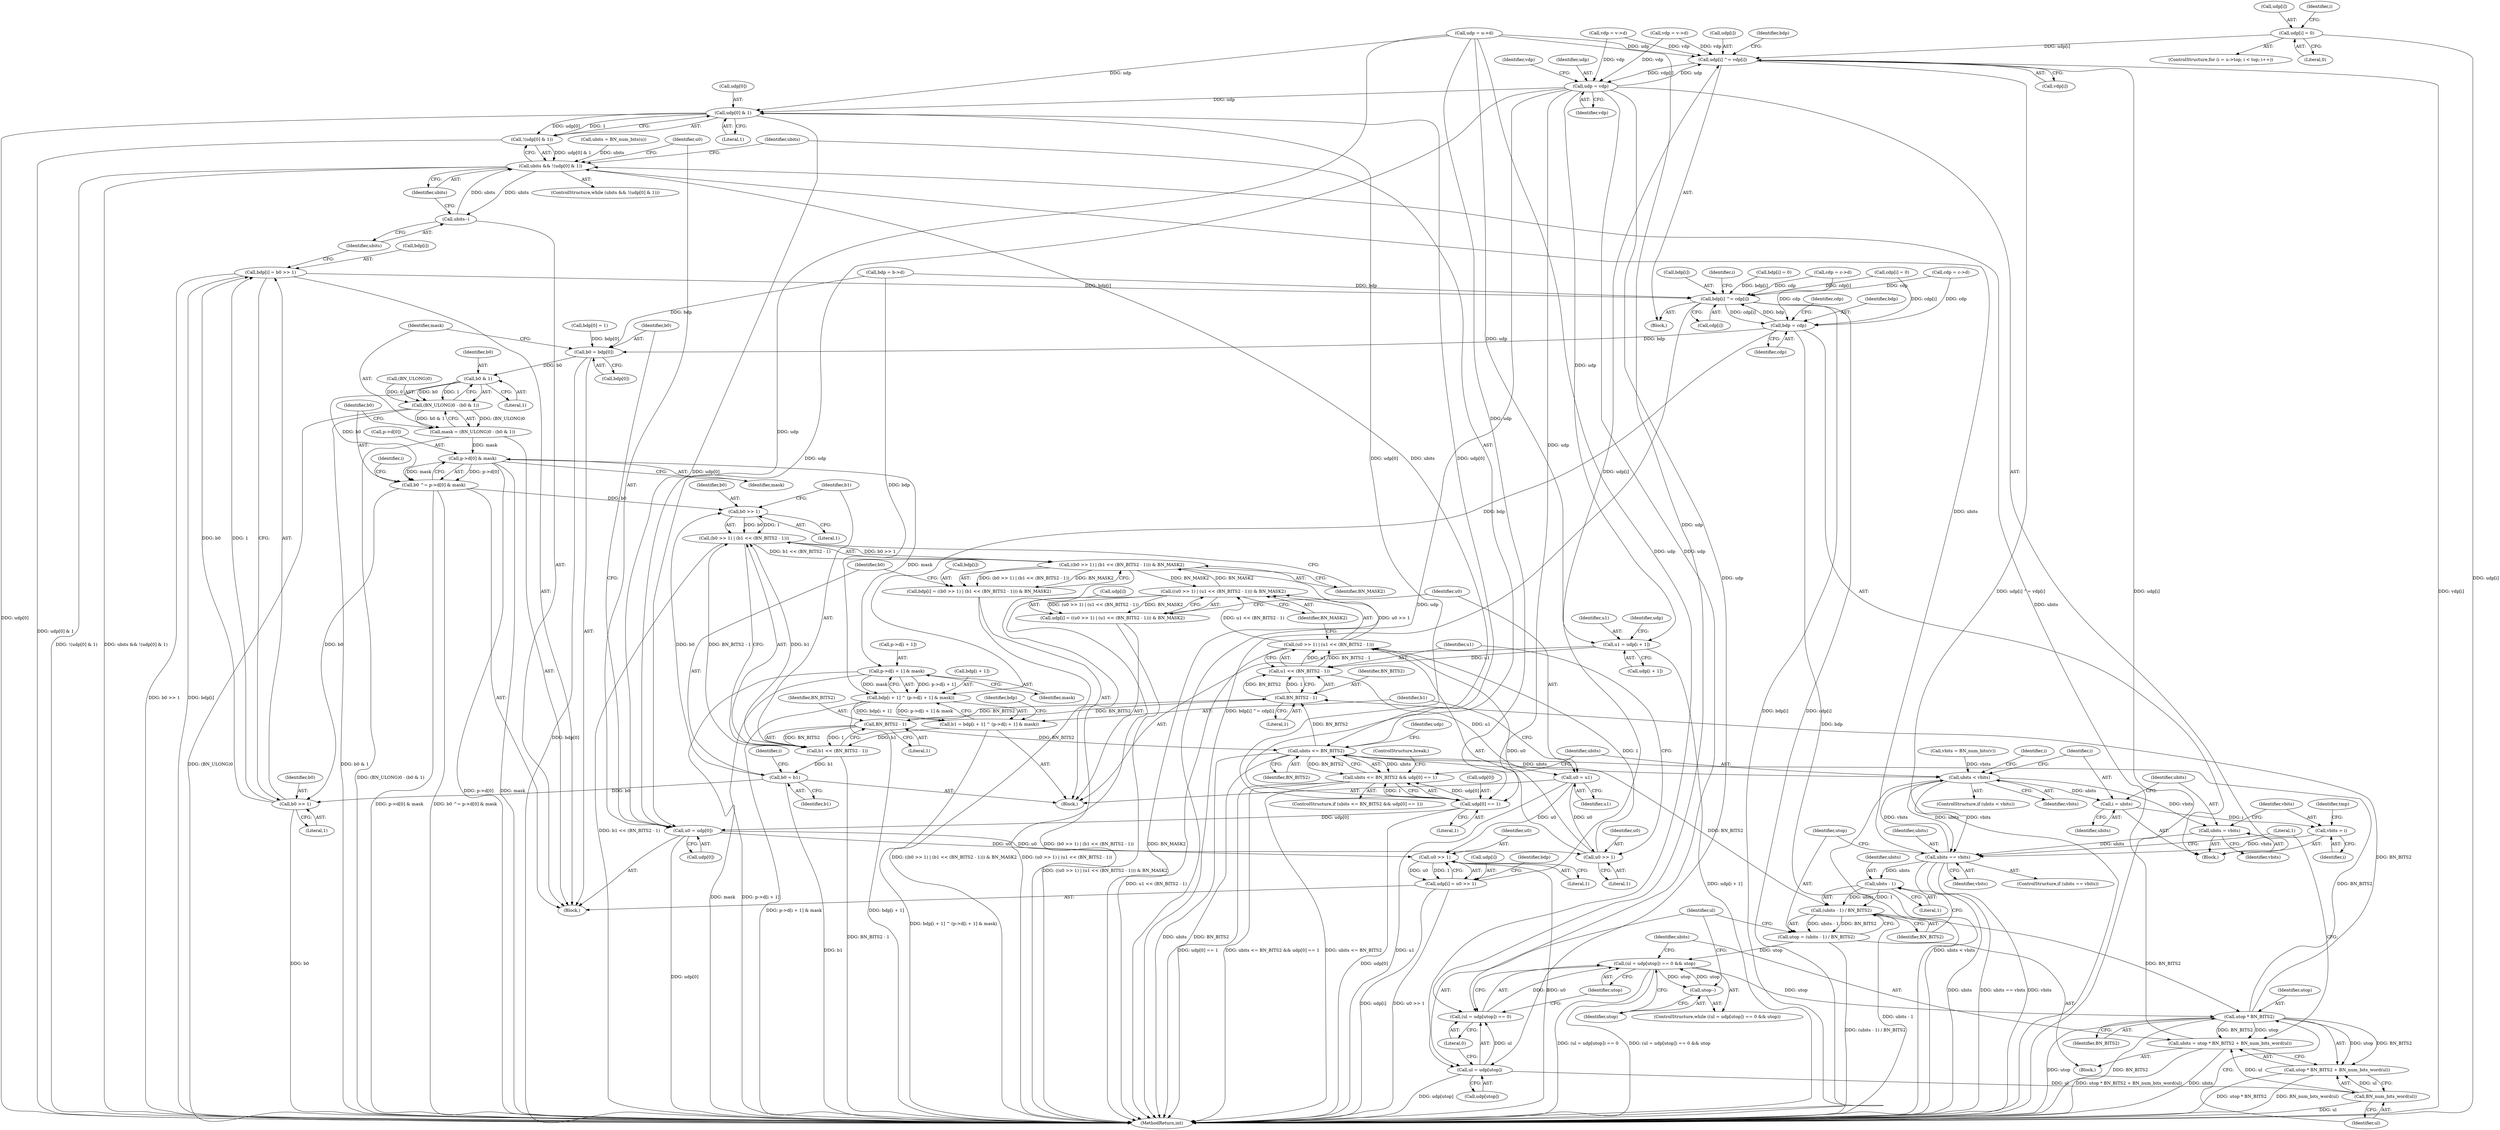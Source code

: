 digraph "1_openssl_4924b37ee01f71ae19c94a8934b80eeb2f677932@pointer" {
"1000229" [label="(Call,udp[i] = 0)"];
"1000506" [label="(Call,udp[i] ^= vdp[i])"];
"1000480" [label="(Call,udp = vdp)"];
"1000310" [label="(Call,udp[0] & 1)"];
"1000309" [label="(Call,!(udp[0] & 1))"];
"1000307" [label="(Call,ubits && !(udp[0] & 1))"];
"1000435" [label="(Call,ubits--)"];
"1000439" [label="(Call,ubits <= BN_BITS2)"];
"1000379" [label="(Call,BN_BITS2 - 1)"];
"1000377" [label="(Call,u1 << (BN_BITS2 - 1))"];
"1000373" [label="(Call,(u0 >> 1) | (u1 << (BN_BITS2 - 1)))"];
"1000372" [label="(Call,((u0 >> 1) | (u1 << (BN_BITS2 - 1))) & BN_MASK2)"];
"1000368" [label="(Call,udp[i] = ((u0 >> 1) | (u1 << (BN_BITS2 - 1))) & BN_MASK2)"];
"1000407" [label="(Call,((b0 >> 1) | (b1 << (BN_BITS2 - 1))) & BN_MASK2)"];
"1000403" [label="(Call,bdp[i] = ((b0 >> 1) | (b1 << (BN_BITS2 - 1))) & BN_MASK2)"];
"1000383" [label="(Call,u0 = u1)"];
"1000374" [label="(Call,u0 >> 1)"];
"1000425" [label="(Call,u0 >> 1)"];
"1000421" [label="(Call,udp[i] = u0 >> 1)"];
"1000414" [label="(Call,BN_BITS2 - 1)"];
"1000412" [label="(Call,b1 << (BN_BITS2 - 1))"];
"1000408" [label="(Call,(b0 >> 1) | (b1 << (BN_BITS2 - 1)))"];
"1000418" [label="(Call,b0 = b1)"];
"1000409" [label="(Call,b0 >> 1)"];
"1000432" [label="(Call,b0 >> 1)"];
"1000428" [label="(Call,bdp[i] = b0 >> 1)"];
"1000513" [label="(Call,bdp[i] ^= cdp[i])"];
"1000488" [label="(Call,bdp = cdp)"];
"1000326" [label="(Call,b0 = bdp[0])"];
"1000337" [label="(Call,b0 & 1)"];
"1000333" [label="(Call,(BN_ULONG)0 - (b0 & 1))"];
"1000331" [label="(Call,mask = (BN_ULONG)0 - (b0 & 1))"];
"1000342" [label="(Call,p->d[0] & mask)"];
"1000340" [label="(Call,b0 ^= p->d[0] & mask)"];
"1000394" [label="(Call,p->d[i + 1] & mask)"];
"1000388" [label="(Call,bdp[i + 1] ^ (p->d[i + 1] & mask))"];
"1000386" [label="(Call,b1 = bdp[i + 1] ^ (p->d[i + 1] & mask))"];
"1000438" [label="(Call,ubits <= BN_BITS2 && udp[0] == 1)"];
"1000449" [label="(Call,ubits < vbits)"];
"1000453" [label="(Call,i = ubits)"];
"1000459" [label="(Call,vbits = i)"];
"1000521" [label="(Call,ubits == vbits)"];
"1000530" [label="(Call,ubits - 1)"];
"1000529" [label="(Call,(ubits - 1) / BN_BITS2)"];
"1000527" [label="(Call,utop = (ubits - 1) / BN_BITS2)"];
"1000535" [label="(Call,(ul = udp[utop]) == 0 && utop)"];
"1000544" [label="(Call,utop--)"];
"1000549" [label="(Call,utop * BN_BITS2)"];
"1000546" [label="(Call,ubits = utop * BN_BITS2 + BN_num_bits_word(ul))"];
"1000548" [label="(Call,utop * BN_BITS2 + BN_num_bits_word(ul))"];
"1000456" [label="(Call,ubits = vbits)"];
"1000321" [label="(Call,u0 = udp[0])"];
"1000442" [label="(Call,udp[0] == 1)"];
"1000361" [label="(Call,u1 = udp[i + 1])"];
"1000536" [label="(Call,(ul = udp[utop]) == 0)"];
"1000537" [label="(Call,ul = udp[utop])"];
"1000552" [label="(Call,BN_num_bits_word(ul))"];
"1000274" [label="(Call,cdp = c->d)"];
"1000461" [label="(Identifier,i)"];
"1000422" [label="(Call,udp[i])"];
"1000191" [label="(Call,ubits = BN_num_bits(u))"];
"1000546" [label="(Call,ubits = utop * BN_BITS2 + BN_num_bits_word(ul))"];
"1000655" [label="(MethodReturn,int)"];
"1000378" [label="(Identifier,u1)"];
"1000384" [label="(Identifier,u0)"];
"1000538" [label="(Identifier,ul)"];
"1000484" [label="(Identifier,vdp)"];
"1000482" [label="(Identifier,vdp)"];
"1000448" [label="(ControlStructure,if (ubits < vbits))"];
"1000213" [label="(Call,udp = u->d)"];
"1000498" [label="(Identifier,i)"];
"1000360" [label="(Block,)"];
"1000490" [label="(Identifier,cdp)"];
"1000394" [label="(Call,p->d[i + 1] & mask)"];
"1000542" [label="(Literal,0)"];
"1000435" [label="(Call,ubits--)"];
"1000229" [label="(Call,udp[i] = 0)"];
"1000437" [label="(ControlStructure,if (ubits <= BN_BITS2 && udp[0] == 1))"];
"1000529" [label="(Call,(ubits - 1) / BN_BITS2)"];
"1000377" [label="(Call,u1 << (BN_BITS2 - 1))"];
"1000514" [label="(Call,bdp[i])"];
"1000407" [label="(Call,((b0 >> 1) | (b1 << (BN_BITS2 - 1))) & BN_MASK2)"];
"1000550" [label="(Identifier,utop)"];
"1000439" [label="(Call,ubits <= BN_BITS2)"];
"1000196" [label="(Call,vbits = BN_num_bits(v))"];
"1000304" [label="(Literal,1)"];
"1000527" [label="(Call,utop = (ubits - 1) / BN_BITS2)"];
"1000440" [label="(Identifier,ubits)"];
"1000504" [label="(Identifier,i)"];
"1000230" [label="(Call,udp[i])"];
"1000419" [label="(Identifier,b0)"];
"1000410" [label="(Identifier,b0)"];
"1000426" [label="(Identifier,u0)"];
"1000537" [label="(Call,ul = udp[utop])"];
"1000369" [label="(Call,udp[i])"];
"1000327" [label="(Identifier,b0)"];
"1000463" [label="(Identifier,tmp)"];
"1000534" [label="(ControlStructure,while ((ul = udp[utop]) == 0 && utop))"];
"1000438" [label="(Call,ubits <= BN_BITS2 && udp[0] == 1)"];
"1000436" [label="(Identifier,ubits)"];
"1000380" [label="(Identifier,BN_BITS2)"];
"1000549" [label="(Call,utop * BN_BITS2)"];
"1000228" [label="(Identifier,i)"];
"1000434" [label="(Literal,1)"];
"1000306" [label="(ControlStructure,while (ubits && !(udp[0] & 1)))"];
"1000449" [label="(Call,ubits < vbits)"];
"1000361" [label="(Call,u1 = udp[i + 1])"];
"1000515" [label="(Identifier,bdp)"];
"1000522" [label="(Identifier,ubits)"];
"1000531" [label="(Identifier,ubits)"];
"1000374" [label="(Call,u0 >> 1)"];
"1000382" [label="(Identifier,BN_MASK2)"];
"1000454" [label="(Identifier,i)"];
"1000430" [label="(Identifier,bdp)"];
"1000340" [label="(Call,b0 ^= p->d[0] & mask)"];
"1000373" [label="(Call,(u0 >> 1) | (u1 << (BN_BITS2 - 1)))"];
"1000288" [label="(Call,cdp[i] = 0)"];
"1000261" [label="(Call,bdp[i] = 0)"];
"1000528" [label="(Identifier,utop)"];
"1000532" [label="(Literal,1)"];
"1000376" [label="(Literal,1)"];
"1000328" [label="(Call,bdp[0])"];
"1000339" [label="(Literal,1)"];
"1000536" [label="(Call,(ul = udp[utop]) == 0)"];
"1000309" [label="(Call,!(udp[0] & 1))"];
"1000418" [label="(Call,b0 = b1)"];
"1000535" [label="(Call,(ul = udp[utop]) == 0 && utop)"];
"1000456" [label="(Call,ubits = vbits)"];
"1000412" [label="(Call,b1 << (BN_BITS2 - 1))"];
"1000530" [label="(Call,ubits - 1)"];
"1000417" [label="(Identifier,BN_MASK2)"];
"1000363" [label="(Call,udp[i + 1])"];
"1000510" [label="(Call,vdp[i])"];
"1000523" [label="(Identifier,vbits)"];
"1000323" [label="(Call,udp[0])"];
"1000427" [label="(Literal,1)"];
"1000432" [label="(Call,b0 >> 1)"];
"1000307" [label="(Call,ubits && !(udp[0] & 1))"];
"1000381" [label="(Literal,1)"];
"1000385" [label="(Identifier,u1)"];
"1000359" [label="(Identifier,i)"];
"1000411" [label="(Literal,1)"];
"1000233" [label="(Literal,0)"];
"1000343" [label="(Call,p->d[0])"];
"1000375" [label="(Identifier,u0)"];
"1000452" [label="(Block,)"];
"1000488" [label="(Call,bdp = cdp)"];
"1000551" [label="(Identifier,BN_BITS2)"];
"1000362" [label="(Identifier,u1)"];
"1000332" [label="(Identifier,mask)"];
"1000421" [label="(Call,udp[i] = u0 >> 1)"];
"1000298" [label="(Call,vdp = v->d)"];
"1000483" [label="(Call,vdp = v->d)"];
"1000333" [label="(Call,(BN_ULONG)0 - (b0 & 1))"];
"1000342" [label="(Call,p->d[0] & mask)"];
"1000387" [label="(Identifier,b1)"];
"1000451" [label="(Identifier,vbits)"];
"1000507" [label="(Call,udp[i])"];
"1000403" [label="(Call,bdp[i] = ((b0 >> 1) | (b1 << (BN_BITS2 - 1))) & BN_MASK2)"];
"1000520" [label="(ControlStructure,if (ubits == vbits))"];
"1000457" [label="(Identifier,ubits)"];
"1000492" [label="(Identifier,cdp)"];
"1000370" [label="(Identifier,udp)"];
"1000311" [label="(Call,udp[0])"];
"1000481" [label="(Identifier,udp)"];
"1000413" [label="(Identifier,b1)"];
"1000315" [label="(Block,)"];
"1000395" [label="(Call,p->d[i + 1])"];
"1000247" [label="(Call,bdp[0] = 1)"];
"1000450" [label="(Identifier,ubits)"];
"1000480" [label="(Call,udp = vdp)"];
"1000458" [label="(Identifier,vbits)"];
"1000553" [label="(Identifier,ul)"];
"1000314" [label="(Literal,1)"];
"1000545" [label="(Identifier,utop)"];
"1000338" [label="(Identifier,b0)"];
"1000348" [label="(Identifier,mask)"];
"1000322" [label="(Identifier,u0)"];
"1000443" [label="(Call,udp[0])"];
"1000547" [label="(Identifier,ubits)"];
"1000310" [label="(Call,udp[0] & 1)"];
"1000429" [label="(Call,bdp[i])"];
"1000218" [label="(ControlStructure,for (i = u->top; i < top; i++))"];
"1000453" [label="(Call,i = ubits)"];
"1000409" [label="(Call,b0 >> 1)"];
"1000446" [label="(Literal,1)"];
"1000513" [label="(Call,bdp[i] ^= cdp[i])"];
"1000351" [label="(Identifier,i)"];
"1000460" [label="(Identifier,vbits)"];
"1000524" [label="(Block,)"];
"1000388" [label="(Call,bdp[i + 1] ^ (p->d[i + 1] & mask))"];
"1000543" [label="(Identifier,utop)"];
"1000459" [label="(Call,vbits = i)"];
"1000491" [label="(Call,cdp = c->d)"];
"1000539" [label="(Call,udp[utop])"];
"1000326" [label="(Call,b0 = bdp[0])"];
"1000331" [label="(Call,mask = (BN_ULONG)0 - (b0 & 1))"];
"1000386" [label="(Call,b1 = bdp[i + 1] ^ (p->d[i + 1] & mask))"];
"1000433" [label="(Identifier,b0)"];
"1000415" [label="(Identifier,BN_BITS2)"];
"1000425" [label="(Call,u0 >> 1)"];
"1000552" [label="(Call,BN_num_bits_word(ul))"];
"1000416" [label="(Literal,1)"];
"1000447" [label="(ControlStructure,break;)"];
"1000517" [label="(Call,cdp[i])"];
"1000506" [label="(Call,udp[i] ^= vdp[i])"];
"1000402" [label="(Identifier,mask)"];
"1000334" [label="(Call,(BN_ULONG)0)"];
"1000444" [label="(Identifier,udp)"];
"1000383" [label="(Call,u0 = u1)"];
"1000242" [label="(Call,bdp = b->d)"];
"1000489" [label="(Identifier,bdp)"];
"1000389" [label="(Call,bdp[i + 1])"];
"1000372" [label="(Call,((u0 >> 1) | (u1 << (BN_BITS2 - 1))) & BN_MASK2)"];
"1000404" [label="(Call,bdp[i])"];
"1000533" [label="(Identifier,BN_BITS2)"];
"1000341" [label="(Identifier,b0)"];
"1000428" [label="(Call,bdp[i] = b0 >> 1)"];
"1000544" [label="(Call,utop--)"];
"1000308" [label="(Identifier,ubits)"];
"1000408" [label="(Call,(b0 >> 1) | (b1 << (BN_BITS2 - 1)))"];
"1000442" [label="(Call,udp[0] == 1)"];
"1000337" [label="(Call,b0 & 1)"];
"1000548" [label="(Call,utop * BN_BITS2 + BN_num_bits_word(ul))"];
"1000379" [label="(Call,BN_BITS2 - 1)"];
"1000414" [label="(Call,BN_BITS2 - 1)"];
"1000321" [label="(Call,u0 = udp[0])"];
"1000505" [label="(Block,)"];
"1000521" [label="(Call,ubits == vbits)"];
"1000420" [label="(Identifier,b1)"];
"1000441" [label="(Identifier,BN_BITS2)"];
"1000368" [label="(Call,udp[i] = ((u0 >> 1) | (u1 << (BN_BITS2 - 1))) & BN_MASK2)"];
"1000455" [label="(Identifier,ubits)"];
"1000405" [label="(Identifier,bdp)"];
"1000229" -> "1000218"  [label="AST: "];
"1000229" -> "1000233"  [label="CFG: "];
"1000230" -> "1000229"  [label="AST: "];
"1000233" -> "1000229"  [label="AST: "];
"1000228" -> "1000229"  [label="CFG: "];
"1000229" -> "1000655"  [label="DDG: udp[i]"];
"1000229" -> "1000506"  [label="DDG: udp[i]"];
"1000506" -> "1000505"  [label="AST: "];
"1000506" -> "1000510"  [label="CFG: "];
"1000507" -> "1000506"  [label="AST: "];
"1000510" -> "1000506"  [label="AST: "];
"1000515" -> "1000506"  [label="CFG: "];
"1000506" -> "1000655"  [label="DDG: udp[i] ^= vdp[i]"];
"1000506" -> "1000655"  [label="DDG: udp[i]"];
"1000506" -> "1000655"  [label="DDG: vdp[i]"];
"1000506" -> "1000480"  [label="DDG: vdp[i]"];
"1000213" -> "1000506"  [label="DDG: udp"];
"1000421" -> "1000506"  [label="DDG: udp[i]"];
"1000480" -> "1000506"  [label="DDG: udp"];
"1000298" -> "1000506"  [label="DDG: vdp"];
"1000483" -> "1000506"  [label="DDG: vdp"];
"1000480" -> "1000452"  [label="AST: "];
"1000480" -> "1000482"  [label="CFG: "];
"1000481" -> "1000480"  [label="AST: "];
"1000482" -> "1000480"  [label="AST: "];
"1000484" -> "1000480"  [label="CFG: "];
"1000480" -> "1000655"  [label="DDG: udp"];
"1000480" -> "1000310"  [label="DDG: udp"];
"1000480" -> "1000321"  [label="DDG: udp"];
"1000480" -> "1000361"  [label="DDG: udp"];
"1000480" -> "1000442"  [label="DDG: udp"];
"1000298" -> "1000480"  [label="DDG: vdp"];
"1000483" -> "1000480"  [label="DDG: vdp"];
"1000480" -> "1000536"  [label="DDG: udp"];
"1000480" -> "1000537"  [label="DDG: udp"];
"1000310" -> "1000309"  [label="AST: "];
"1000310" -> "1000314"  [label="CFG: "];
"1000311" -> "1000310"  [label="AST: "];
"1000314" -> "1000310"  [label="AST: "];
"1000309" -> "1000310"  [label="CFG: "];
"1000310" -> "1000655"  [label="DDG: udp[0]"];
"1000310" -> "1000309"  [label="DDG: udp[0]"];
"1000310" -> "1000309"  [label="DDG: 1"];
"1000442" -> "1000310"  [label="DDG: udp[0]"];
"1000213" -> "1000310"  [label="DDG: udp"];
"1000310" -> "1000321"  [label="DDG: udp[0]"];
"1000310" -> "1000442"  [label="DDG: udp[0]"];
"1000309" -> "1000307"  [label="AST: "];
"1000307" -> "1000309"  [label="CFG: "];
"1000309" -> "1000655"  [label="DDG: udp[0] & 1"];
"1000309" -> "1000307"  [label="DDG: udp[0] & 1"];
"1000307" -> "1000306"  [label="AST: "];
"1000307" -> "1000308"  [label="CFG: "];
"1000308" -> "1000307"  [label="AST: "];
"1000322" -> "1000307"  [label="CFG: "];
"1000440" -> "1000307"  [label="CFG: "];
"1000307" -> "1000655"  [label="DDG: !(udp[0] & 1)"];
"1000307" -> "1000655"  [label="DDG: ubits && !(udp[0] & 1)"];
"1000435" -> "1000307"  [label="DDG: ubits"];
"1000521" -> "1000307"  [label="DDG: ubits"];
"1000546" -> "1000307"  [label="DDG: ubits"];
"1000191" -> "1000307"  [label="DDG: ubits"];
"1000307" -> "1000435"  [label="DDG: ubits"];
"1000307" -> "1000439"  [label="DDG: ubits"];
"1000435" -> "1000315"  [label="AST: "];
"1000435" -> "1000436"  [label="CFG: "];
"1000436" -> "1000435"  [label="AST: "];
"1000308" -> "1000435"  [label="CFG: "];
"1000439" -> "1000438"  [label="AST: "];
"1000439" -> "1000441"  [label="CFG: "];
"1000440" -> "1000439"  [label="AST: "];
"1000441" -> "1000439"  [label="AST: "];
"1000444" -> "1000439"  [label="CFG: "];
"1000438" -> "1000439"  [label="CFG: "];
"1000439" -> "1000655"  [label="DDG: ubits"];
"1000439" -> "1000655"  [label="DDG: BN_BITS2"];
"1000439" -> "1000379"  [label="DDG: BN_BITS2"];
"1000439" -> "1000438"  [label="DDG: ubits"];
"1000439" -> "1000438"  [label="DDG: BN_BITS2"];
"1000549" -> "1000439"  [label="DDG: BN_BITS2"];
"1000414" -> "1000439"  [label="DDG: BN_BITS2"];
"1000439" -> "1000449"  [label="DDG: ubits"];
"1000439" -> "1000529"  [label="DDG: BN_BITS2"];
"1000379" -> "1000377"  [label="AST: "];
"1000379" -> "1000381"  [label="CFG: "];
"1000380" -> "1000379"  [label="AST: "];
"1000381" -> "1000379"  [label="AST: "];
"1000377" -> "1000379"  [label="CFG: "];
"1000379" -> "1000377"  [label="DDG: BN_BITS2"];
"1000379" -> "1000377"  [label="DDG: 1"];
"1000549" -> "1000379"  [label="DDG: BN_BITS2"];
"1000414" -> "1000379"  [label="DDG: BN_BITS2"];
"1000379" -> "1000414"  [label="DDG: BN_BITS2"];
"1000377" -> "1000373"  [label="AST: "];
"1000378" -> "1000377"  [label="AST: "];
"1000373" -> "1000377"  [label="CFG: "];
"1000377" -> "1000373"  [label="DDG: u1"];
"1000377" -> "1000373"  [label="DDG: BN_BITS2 - 1"];
"1000361" -> "1000377"  [label="DDG: u1"];
"1000377" -> "1000383"  [label="DDG: u1"];
"1000373" -> "1000372"  [label="AST: "];
"1000374" -> "1000373"  [label="AST: "];
"1000382" -> "1000373"  [label="CFG: "];
"1000373" -> "1000655"  [label="DDG: u1 << (BN_BITS2 - 1)"];
"1000373" -> "1000372"  [label="DDG: u0 >> 1"];
"1000373" -> "1000372"  [label="DDG: u1 << (BN_BITS2 - 1)"];
"1000374" -> "1000373"  [label="DDG: u0"];
"1000374" -> "1000373"  [label="DDG: 1"];
"1000372" -> "1000368"  [label="AST: "];
"1000372" -> "1000382"  [label="CFG: "];
"1000382" -> "1000372"  [label="AST: "];
"1000368" -> "1000372"  [label="CFG: "];
"1000372" -> "1000655"  [label="DDG: (u0 >> 1) | (u1 << (BN_BITS2 - 1))"];
"1000372" -> "1000368"  [label="DDG: (u0 >> 1) | (u1 << (BN_BITS2 - 1))"];
"1000372" -> "1000368"  [label="DDG: BN_MASK2"];
"1000407" -> "1000372"  [label="DDG: BN_MASK2"];
"1000372" -> "1000407"  [label="DDG: BN_MASK2"];
"1000368" -> "1000360"  [label="AST: "];
"1000369" -> "1000368"  [label="AST: "];
"1000384" -> "1000368"  [label="CFG: "];
"1000368" -> "1000655"  [label="DDG: ((u0 >> 1) | (u1 << (BN_BITS2 - 1))) & BN_MASK2"];
"1000407" -> "1000403"  [label="AST: "];
"1000407" -> "1000417"  [label="CFG: "];
"1000408" -> "1000407"  [label="AST: "];
"1000417" -> "1000407"  [label="AST: "];
"1000403" -> "1000407"  [label="CFG: "];
"1000407" -> "1000655"  [label="DDG: (b0 >> 1) | (b1 << (BN_BITS2 - 1))"];
"1000407" -> "1000655"  [label="DDG: BN_MASK2"];
"1000407" -> "1000403"  [label="DDG: (b0 >> 1) | (b1 << (BN_BITS2 - 1))"];
"1000407" -> "1000403"  [label="DDG: BN_MASK2"];
"1000408" -> "1000407"  [label="DDG: b0 >> 1"];
"1000408" -> "1000407"  [label="DDG: b1 << (BN_BITS2 - 1)"];
"1000403" -> "1000360"  [label="AST: "];
"1000404" -> "1000403"  [label="AST: "];
"1000419" -> "1000403"  [label="CFG: "];
"1000403" -> "1000655"  [label="DDG: ((b0 >> 1) | (b1 << (BN_BITS2 - 1))) & BN_MASK2"];
"1000383" -> "1000360"  [label="AST: "];
"1000383" -> "1000385"  [label="CFG: "];
"1000384" -> "1000383"  [label="AST: "];
"1000385" -> "1000383"  [label="AST: "];
"1000387" -> "1000383"  [label="CFG: "];
"1000383" -> "1000655"  [label="DDG: u1"];
"1000383" -> "1000374"  [label="DDG: u0"];
"1000383" -> "1000425"  [label="DDG: u0"];
"1000374" -> "1000376"  [label="CFG: "];
"1000375" -> "1000374"  [label="AST: "];
"1000376" -> "1000374"  [label="AST: "];
"1000378" -> "1000374"  [label="CFG: "];
"1000321" -> "1000374"  [label="DDG: u0"];
"1000425" -> "1000421"  [label="AST: "];
"1000425" -> "1000427"  [label="CFG: "];
"1000426" -> "1000425"  [label="AST: "];
"1000427" -> "1000425"  [label="AST: "];
"1000421" -> "1000425"  [label="CFG: "];
"1000425" -> "1000655"  [label="DDG: u0"];
"1000425" -> "1000421"  [label="DDG: u0"];
"1000425" -> "1000421"  [label="DDG: 1"];
"1000321" -> "1000425"  [label="DDG: u0"];
"1000421" -> "1000315"  [label="AST: "];
"1000422" -> "1000421"  [label="AST: "];
"1000430" -> "1000421"  [label="CFG: "];
"1000421" -> "1000655"  [label="DDG: udp[i]"];
"1000421" -> "1000655"  [label="DDG: u0 >> 1"];
"1000414" -> "1000412"  [label="AST: "];
"1000414" -> "1000416"  [label="CFG: "];
"1000415" -> "1000414"  [label="AST: "];
"1000416" -> "1000414"  [label="AST: "];
"1000412" -> "1000414"  [label="CFG: "];
"1000414" -> "1000412"  [label="DDG: BN_BITS2"];
"1000414" -> "1000412"  [label="DDG: 1"];
"1000412" -> "1000408"  [label="AST: "];
"1000413" -> "1000412"  [label="AST: "];
"1000408" -> "1000412"  [label="CFG: "];
"1000412" -> "1000655"  [label="DDG: BN_BITS2 - 1"];
"1000412" -> "1000408"  [label="DDG: b1"];
"1000412" -> "1000408"  [label="DDG: BN_BITS2 - 1"];
"1000386" -> "1000412"  [label="DDG: b1"];
"1000412" -> "1000418"  [label="DDG: b1"];
"1000409" -> "1000408"  [label="AST: "];
"1000417" -> "1000408"  [label="CFG: "];
"1000408" -> "1000655"  [label="DDG: b1 << (BN_BITS2 - 1)"];
"1000409" -> "1000408"  [label="DDG: b0"];
"1000409" -> "1000408"  [label="DDG: 1"];
"1000418" -> "1000360"  [label="AST: "];
"1000418" -> "1000420"  [label="CFG: "];
"1000419" -> "1000418"  [label="AST: "];
"1000420" -> "1000418"  [label="AST: "];
"1000359" -> "1000418"  [label="CFG: "];
"1000418" -> "1000655"  [label="DDG: b1"];
"1000418" -> "1000409"  [label="DDG: b0"];
"1000418" -> "1000432"  [label="DDG: b0"];
"1000409" -> "1000411"  [label="CFG: "];
"1000410" -> "1000409"  [label="AST: "];
"1000411" -> "1000409"  [label="AST: "];
"1000413" -> "1000409"  [label="CFG: "];
"1000340" -> "1000409"  [label="DDG: b0"];
"1000432" -> "1000428"  [label="AST: "];
"1000432" -> "1000434"  [label="CFG: "];
"1000433" -> "1000432"  [label="AST: "];
"1000434" -> "1000432"  [label="AST: "];
"1000428" -> "1000432"  [label="CFG: "];
"1000432" -> "1000655"  [label="DDG: b0"];
"1000432" -> "1000428"  [label="DDG: b0"];
"1000432" -> "1000428"  [label="DDG: 1"];
"1000340" -> "1000432"  [label="DDG: b0"];
"1000428" -> "1000315"  [label="AST: "];
"1000429" -> "1000428"  [label="AST: "];
"1000436" -> "1000428"  [label="CFG: "];
"1000428" -> "1000655"  [label="DDG: b0 >> 1"];
"1000428" -> "1000655"  [label="DDG: bdp[i]"];
"1000428" -> "1000513"  [label="DDG: bdp[i]"];
"1000513" -> "1000505"  [label="AST: "];
"1000513" -> "1000517"  [label="CFG: "];
"1000514" -> "1000513"  [label="AST: "];
"1000517" -> "1000513"  [label="AST: "];
"1000504" -> "1000513"  [label="CFG: "];
"1000513" -> "1000655"  [label="DDG: bdp[i] ^= cdp[i]"];
"1000513" -> "1000655"  [label="DDG: bdp[i]"];
"1000513" -> "1000655"  [label="DDG: cdp[i]"];
"1000513" -> "1000488"  [label="DDG: cdp[i]"];
"1000488" -> "1000513"  [label="DDG: bdp"];
"1000261" -> "1000513"  [label="DDG: bdp[i]"];
"1000242" -> "1000513"  [label="DDG: bdp"];
"1000274" -> "1000513"  [label="DDG: cdp"];
"1000288" -> "1000513"  [label="DDG: cdp[i]"];
"1000491" -> "1000513"  [label="DDG: cdp"];
"1000488" -> "1000452"  [label="AST: "];
"1000488" -> "1000490"  [label="CFG: "];
"1000489" -> "1000488"  [label="AST: "];
"1000490" -> "1000488"  [label="AST: "];
"1000492" -> "1000488"  [label="CFG: "];
"1000488" -> "1000655"  [label="DDG: bdp"];
"1000488" -> "1000326"  [label="DDG: bdp"];
"1000488" -> "1000388"  [label="DDG: bdp"];
"1000274" -> "1000488"  [label="DDG: cdp"];
"1000288" -> "1000488"  [label="DDG: cdp[i]"];
"1000491" -> "1000488"  [label="DDG: cdp"];
"1000326" -> "1000315"  [label="AST: "];
"1000326" -> "1000328"  [label="CFG: "];
"1000327" -> "1000326"  [label="AST: "];
"1000328" -> "1000326"  [label="AST: "];
"1000332" -> "1000326"  [label="CFG: "];
"1000326" -> "1000655"  [label="DDG: bdp[0]"];
"1000247" -> "1000326"  [label="DDG: bdp[0]"];
"1000242" -> "1000326"  [label="DDG: bdp"];
"1000326" -> "1000337"  [label="DDG: b0"];
"1000337" -> "1000333"  [label="AST: "];
"1000337" -> "1000339"  [label="CFG: "];
"1000338" -> "1000337"  [label="AST: "];
"1000339" -> "1000337"  [label="AST: "];
"1000333" -> "1000337"  [label="CFG: "];
"1000337" -> "1000333"  [label="DDG: b0"];
"1000337" -> "1000333"  [label="DDG: 1"];
"1000337" -> "1000340"  [label="DDG: b0"];
"1000333" -> "1000331"  [label="AST: "];
"1000334" -> "1000333"  [label="AST: "];
"1000331" -> "1000333"  [label="CFG: "];
"1000333" -> "1000655"  [label="DDG: (BN_ULONG)0"];
"1000333" -> "1000655"  [label="DDG: b0 & 1"];
"1000333" -> "1000331"  [label="DDG: (BN_ULONG)0"];
"1000333" -> "1000331"  [label="DDG: b0 & 1"];
"1000334" -> "1000333"  [label="DDG: 0"];
"1000331" -> "1000315"  [label="AST: "];
"1000332" -> "1000331"  [label="AST: "];
"1000341" -> "1000331"  [label="CFG: "];
"1000331" -> "1000655"  [label="DDG: (BN_ULONG)0 - (b0 & 1)"];
"1000331" -> "1000342"  [label="DDG: mask"];
"1000342" -> "1000340"  [label="AST: "];
"1000342" -> "1000348"  [label="CFG: "];
"1000343" -> "1000342"  [label="AST: "];
"1000348" -> "1000342"  [label="AST: "];
"1000340" -> "1000342"  [label="CFG: "];
"1000342" -> "1000655"  [label="DDG: p->d[0]"];
"1000342" -> "1000655"  [label="DDG: mask"];
"1000342" -> "1000340"  [label="DDG: p->d[0]"];
"1000342" -> "1000340"  [label="DDG: mask"];
"1000342" -> "1000394"  [label="DDG: mask"];
"1000340" -> "1000315"  [label="AST: "];
"1000341" -> "1000340"  [label="AST: "];
"1000351" -> "1000340"  [label="CFG: "];
"1000340" -> "1000655"  [label="DDG: p->d[0] & mask"];
"1000340" -> "1000655"  [label="DDG: b0 ^= p->d[0] & mask"];
"1000394" -> "1000388"  [label="AST: "];
"1000394" -> "1000402"  [label="CFG: "];
"1000395" -> "1000394"  [label="AST: "];
"1000402" -> "1000394"  [label="AST: "];
"1000388" -> "1000394"  [label="CFG: "];
"1000394" -> "1000655"  [label="DDG: mask"];
"1000394" -> "1000655"  [label="DDG: p->d[i + 1]"];
"1000394" -> "1000388"  [label="DDG: p->d[i + 1]"];
"1000394" -> "1000388"  [label="DDG: mask"];
"1000388" -> "1000386"  [label="AST: "];
"1000389" -> "1000388"  [label="AST: "];
"1000386" -> "1000388"  [label="CFG: "];
"1000388" -> "1000655"  [label="DDG: p->d[i + 1] & mask"];
"1000388" -> "1000655"  [label="DDG: bdp[i + 1]"];
"1000388" -> "1000386"  [label="DDG: bdp[i + 1]"];
"1000388" -> "1000386"  [label="DDG: p->d[i + 1] & mask"];
"1000242" -> "1000388"  [label="DDG: bdp"];
"1000386" -> "1000360"  [label="AST: "];
"1000387" -> "1000386"  [label="AST: "];
"1000405" -> "1000386"  [label="CFG: "];
"1000386" -> "1000655"  [label="DDG: bdp[i + 1] ^ (p->d[i + 1] & mask)"];
"1000438" -> "1000437"  [label="AST: "];
"1000438" -> "1000442"  [label="CFG: "];
"1000442" -> "1000438"  [label="AST: "];
"1000447" -> "1000438"  [label="CFG: "];
"1000450" -> "1000438"  [label="CFG: "];
"1000438" -> "1000655"  [label="DDG: udp[0] == 1"];
"1000438" -> "1000655"  [label="DDG: ubits <= BN_BITS2 && udp[0] == 1"];
"1000438" -> "1000655"  [label="DDG: ubits <= BN_BITS2"];
"1000442" -> "1000438"  [label="DDG: udp[0]"];
"1000442" -> "1000438"  [label="DDG: 1"];
"1000449" -> "1000448"  [label="AST: "];
"1000449" -> "1000451"  [label="CFG: "];
"1000450" -> "1000449"  [label="AST: "];
"1000451" -> "1000449"  [label="AST: "];
"1000454" -> "1000449"  [label="CFG: "];
"1000498" -> "1000449"  [label="CFG: "];
"1000449" -> "1000655"  [label="DDG: ubits < vbits"];
"1000196" -> "1000449"  [label="DDG: vbits"];
"1000521" -> "1000449"  [label="DDG: vbits"];
"1000449" -> "1000453"  [label="DDG: ubits"];
"1000449" -> "1000456"  [label="DDG: vbits"];
"1000449" -> "1000521"  [label="DDG: ubits"];
"1000449" -> "1000521"  [label="DDG: vbits"];
"1000453" -> "1000452"  [label="AST: "];
"1000453" -> "1000455"  [label="CFG: "];
"1000454" -> "1000453"  [label="AST: "];
"1000455" -> "1000453"  [label="AST: "];
"1000457" -> "1000453"  [label="CFG: "];
"1000453" -> "1000459"  [label="DDG: i"];
"1000459" -> "1000452"  [label="AST: "];
"1000459" -> "1000461"  [label="CFG: "];
"1000460" -> "1000459"  [label="AST: "];
"1000461" -> "1000459"  [label="AST: "];
"1000463" -> "1000459"  [label="CFG: "];
"1000459" -> "1000521"  [label="DDG: vbits"];
"1000521" -> "1000520"  [label="AST: "];
"1000521" -> "1000523"  [label="CFG: "];
"1000522" -> "1000521"  [label="AST: "];
"1000523" -> "1000521"  [label="AST: "];
"1000304" -> "1000521"  [label="CFG: "];
"1000528" -> "1000521"  [label="CFG: "];
"1000521" -> "1000655"  [label="DDG: ubits"];
"1000521" -> "1000655"  [label="DDG: ubits == vbits"];
"1000521" -> "1000655"  [label="DDG: vbits"];
"1000456" -> "1000521"  [label="DDG: ubits"];
"1000521" -> "1000530"  [label="DDG: ubits"];
"1000530" -> "1000529"  [label="AST: "];
"1000530" -> "1000532"  [label="CFG: "];
"1000531" -> "1000530"  [label="AST: "];
"1000532" -> "1000530"  [label="AST: "];
"1000533" -> "1000530"  [label="CFG: "];
"1000530" -> "1000529"  [label="DDG: ubits"];
"1000530" -> "1000529"  [label="DDG: 1"];
"1000529" -> "1000527"  [label="AST: "];
"1000529" -> "1000533"  [label="CFG: "];
"1000533" -> "1000529"  [label="AST: "];
"1000527" -> "1000529"  [label="CFG: "];
"1000529" -> "1000655"  [label="DDG: ubits - 1"];
"1000529" -> "1000527"  [label="DDG: ubits - 1"];
"1000529" -> "1000527"  [label="DDG: BN_BITS2"];
"1000529" -> "1000549"  [label="DDG: BN_BITS2"];
"1000527" -> "1000524"  [label="AST: "];
"1000528" -> "1000527"  [label="AST: "];
"1000538" -> "1000527"  [label="CFG: "];
"1000527" -> "1000655"  [label="DDG: (ubits - 1) / BN_BITS2"];
"1000527" -> "1000535"  [label="DDG: utop"];
"1000535" -> "1000534"  [label="AST: "];
"1000535" -> "1000536"  [label="CFG: "];
"1000535" -> "1000543"  [label="CFG: "];
"1000536" -> "1000535"  [label="AST: "];
"1000543" -> "1000535"  [label="AST: "];
"1000545" -> "1000535"  [label="CFG: "];
"1000547" -> "1000535"  [label="CFG: "];
"1000535" -> "1000655"  [label="DDG: (ul = udp[utop]) == 0"];
"1000535" -> "1000655"  [label="DDG: (ul = udp[utop]) == 0 && utop"];
"1000536" -> "1000535"  [label="DDG: 0"];
"1000544" -> "1000535"  [label="DDG: utop"];
"1000535" -> "1000544"  [label="DDG: utop"];
"1000535" -> "1000549"  [label="DDG: utop"];
"1000544" -> "1000534"  [label="AST: "];
"1000544" -> "1000545"  [label="CFG: "];
"1000545" -> "1000544"  [label="AST: "];
"1000538" -> "1000544"  [label="CFG: "];
"1000549" -> "1000548"  [label="AST: "];
"1000549" -> "1000551"  [label="CFG: "];
"1000550" -> "1000549"  [label="AST: "];
"1000551" -> "1000549"  [label="AST: "];
"1000553" -> "1000549"  [label="CFG: "];
"1000549" -> "1000655"  [label="DDG: utop"];
"1000549" -> "1000655"  [label="DDG: BN_BITS2"];
"1000549" -> "1000546"  [label="DDG: utop"];
"1000549" -> "1000546"  [label="DDG: BN_BITS2"];
"1000549" -> "1000548"  [label="DDG: utop"];
"1000549" -> "1000548"  [label="DDG: BN_BITS2"];
"1000546" -> "1000524"  [label="AST: "];
"1000546" -> "1000548"  [label="CFG: "];
"1000547" -> "1000546"  [label="AST: "];
"1000548" -> "1000546"  [label="AST: "];
"1000304" -> "1000546"  [label="CFG: "];
"1000546" -> "1000655"  [label="DDG: utop * BN_BITS2 + BN_num_bits_word(ul)"];
"1000546" -> "1000655"  [label="DDG: ubits"];
"1000552" -> "1000546"  [label="DDG: ul"];
"1000548" -> "1000552"  [label="CFG: "];
"1000552" -> "1000548"  [label="AST: "];
"1000548" -> "1000655"  [label="DDG: utop * BN_BITS2"];
"1000548" -> "1000655"  [label="DDG: BN_num_bits_word(ul)"];
"1000552" -> "1000548"  [label="DDG: ul"];
"1000456" -> "1000452"  [label="AST: "];
"1000456" -> "1000458"  [label="CFG: "];
"1000457" -> "1000456"  [label="AST: "];
"1000458" -> "1000456"  [label="AST: "];
"1000460" -> "1000456"  [label="CFG: "];
"1000321" -> "1000315"  [label="AST: "];
"1000321" -> "1000323"  [label="CFG: "];
"1000322" -> "1000321"  [label="AST: "];
"1000323" -> "1000321"  [label="AST: "];
"1000327" -> "1000321"  [label="CFG: "];
"1000321" -> "1000655"  [label="DDG: udp[0]"];
"1000442" -> "1000321"  [label="DDG: udp[0]"];
"1000213" -> "1000321"  [label="DDG: udp"];
"1000442" -> "1000446"  [label="CFG: "];
"1000443" -> "1000442"  [label="AST: "];
"1000446" -> "1000442"  [label="AST: "];
"1000442" -> "1000655"  [label="DDG: udp[0]"];
"1000213" -> "1000442"  [label="DDG: udp"];
"1000361" -> "1000360"  [label="AST: "];
"1000361" -> "1000363"  [label="CFG: "];
"1000362" -> "1000361"  [label="AST: "];
"1000363" -> "1000361"  [label="AST: "];
"1000370" -> "1000361"  [label="CFG: "];
"1000361" -> "1000655"  [label="DDG: udp[i + 1]"];
"1000213" -> "1000361"  [label="DDG: udp"];
"1000536" -> "1000542"  [label="CFG: "];
"1000537" -> "1000536"  [label="AST: "];
"1000542" -> "1000536"  [label="AST: "];
"1000543" -> "1000536"  [label="CFG: "];
"1000537" -> "1000536"  [label="DDG: ul"];
"1000213" -> "1000536"  [label="DDG: udp"];
"1000537" -> "1000539"  [label="CFG: "];
"1000538" -> "1000537"  [label="AST: "];
"1000539" -> "1000537"  [label="AST: "];
"1000542" -> "1000537"  [label="CFG: "];
"1000537" -> "1000655"  [label="DDG: udp[utop]"];
"1000213" -> "1000537"  [label="DDG: udp"];
"1000537" -> "1000552"  [label="DDG: ul"];
"1000552" -> "1000553"  [label="CFG: "];
"1000553" -> "1000552"  [label="AST: "];
"1000552" -> "1000655"  [label="DDG: ul"];
}
